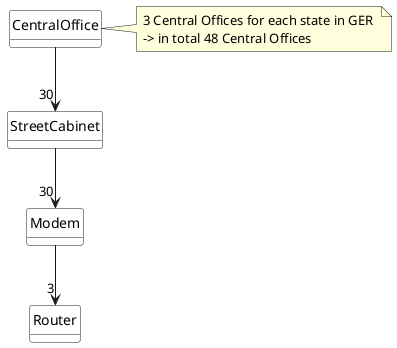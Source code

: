 ------------------------
/Users/laurenz/graphql-mongodb/uml_diagramms/Resource_GeographicAddress.png

@startuml ResourceRelationshipModel
hide circle
hide methods
hide stereotype
show <<Enumeration>> stereotype
skinparam class {
   BackgroundColor #FFFFFF
}

class CentralOffice {

}

class StreetCabinet {

}

class Modem {

}

class Router {

}

CentralOffice -->  "30" StreetCabinet

StreetCabinet --> "30" Modem

Modem --> "3" Router

note right of CentralOffice
  3 Central Offices for each state in GER 
  -> in total 48 Central Offices
end note


@enduml

PlantUML version 1.2019.00(Sun Jan 13 16:46:42 CET 2019)
(GPL source distribution)
Java Runtime: OpenJDK Runtime Environment
JVM: OpenJDK 64-Bit Server VM
Java Version: 13+13-Ubuntu-0ubunt1
Operating System: Linux
OS Version: 5.0.0-37-generic
Default Encoding: UTF-8
Language: en
Country: US

------------------------

